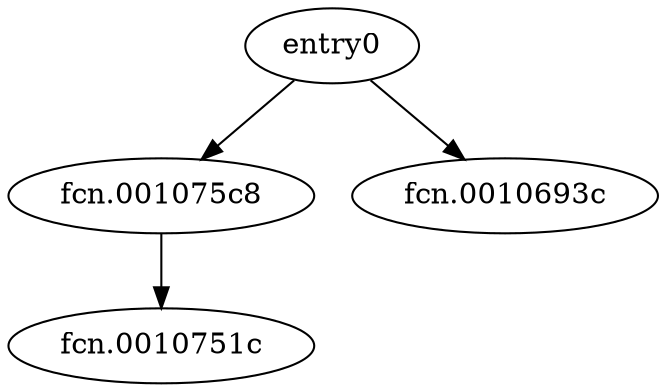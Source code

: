 digraph code {
  "0x00106898" [label="entry0"];
  "0x00106898" -> "0x001075c8";
  "0x001075c8" [label="fcn.001075c8"];
  "0x00106898" -> "0x0010693c";
  "0x0010693c" [label="fcn.0010693c"];
  "0x001075c8" [label="fcn.001075c8"];
  "0x001075c8" -> "0x0010751c";
  "0x0010751c" [label="fcn.0010751c"];
}